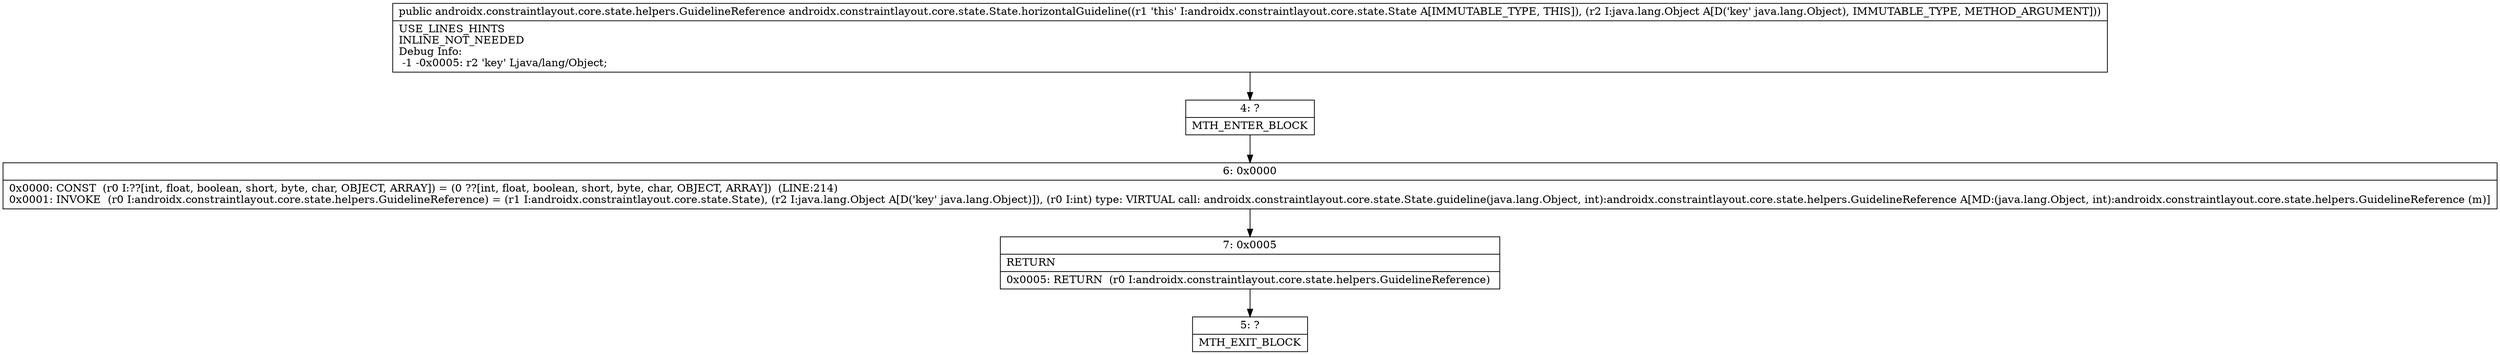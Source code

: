 digraph "CFG forandroidx.constraintlayout.core.state.State.horizontalGuideline(Ljava\/lang\/Object;)Landroidx\/constraintlayout\/core\/state\/helpers\/GuidelineReference;" {
Node_4 [shape=record,label="{4\:\ ?|MTH_ENTER_BLOCK\l}"];
Node_6 [shape=record,label="{6\:\ 0x0000|0x0000: CONST  (r0 I:??[int, float, boolean, short, byte, char, OBJECT, ARRAY]) = (0 ??[int, float, boolean, short, byte, char, OBJECT, ARRAY])  (LINE:214)\l0x0001: INVOKE  (r0 I:androidx.constraintlayout.core.state.helpers.GuidelineReference) = (r1 I:androidx.constraintlayout.core.state.State), (r2 I:java.lang.Object A[D('key' java.lang.Object)]), (r0 I:int) type: VIRTUAL call: androidx.constraintlayout.core.state.State.guideline(java.lang.Object, int):androidx.constraintlayout.core.state.helpers.GuidelineReference A[MD:(java.lang.Object, int):androidx.constraintlayout.core.state.helpers.GuidelineReference (m)]\l}"];
Node_7 [shape=record,label="{7\:\ 0x0005|RETURN\l|0x0005: RETURN  (r0 I:androidx.constraintlayout.core.state.helpers.GuidelineReference) \l}"];
Node_5 [shape=record,label="{5\:\ ?|MTH_EXIT_BLOCK\l}"];
MethodNode[shape=record,label="{public androidx.constraintlayout.core.state.helpers.GuidelineReference androidx.constraintlayout.core.state.State.horizontalGuideline((r1 'this' I:androidx.constraintlayout.core.state.State A[IMMUTABLE_TYPE, THIS]), (r2 I:java.lang.Object A[D('key' java.lang.Object), IMMUTABLE_TYPE, METHOD_ARGUMENT]))  | USE_LINES_HINTS\lINLINE_NOT_NEEDED\lDebug Info:\l  \-1 \-0x0005: r2 'key' Ljava\/lang\/Object;\l}"];
MethodNode -> Node_4;Node_4 -> Node_6;
Node_6 -> Node_7;
Node_7 -> Node_5;
}

